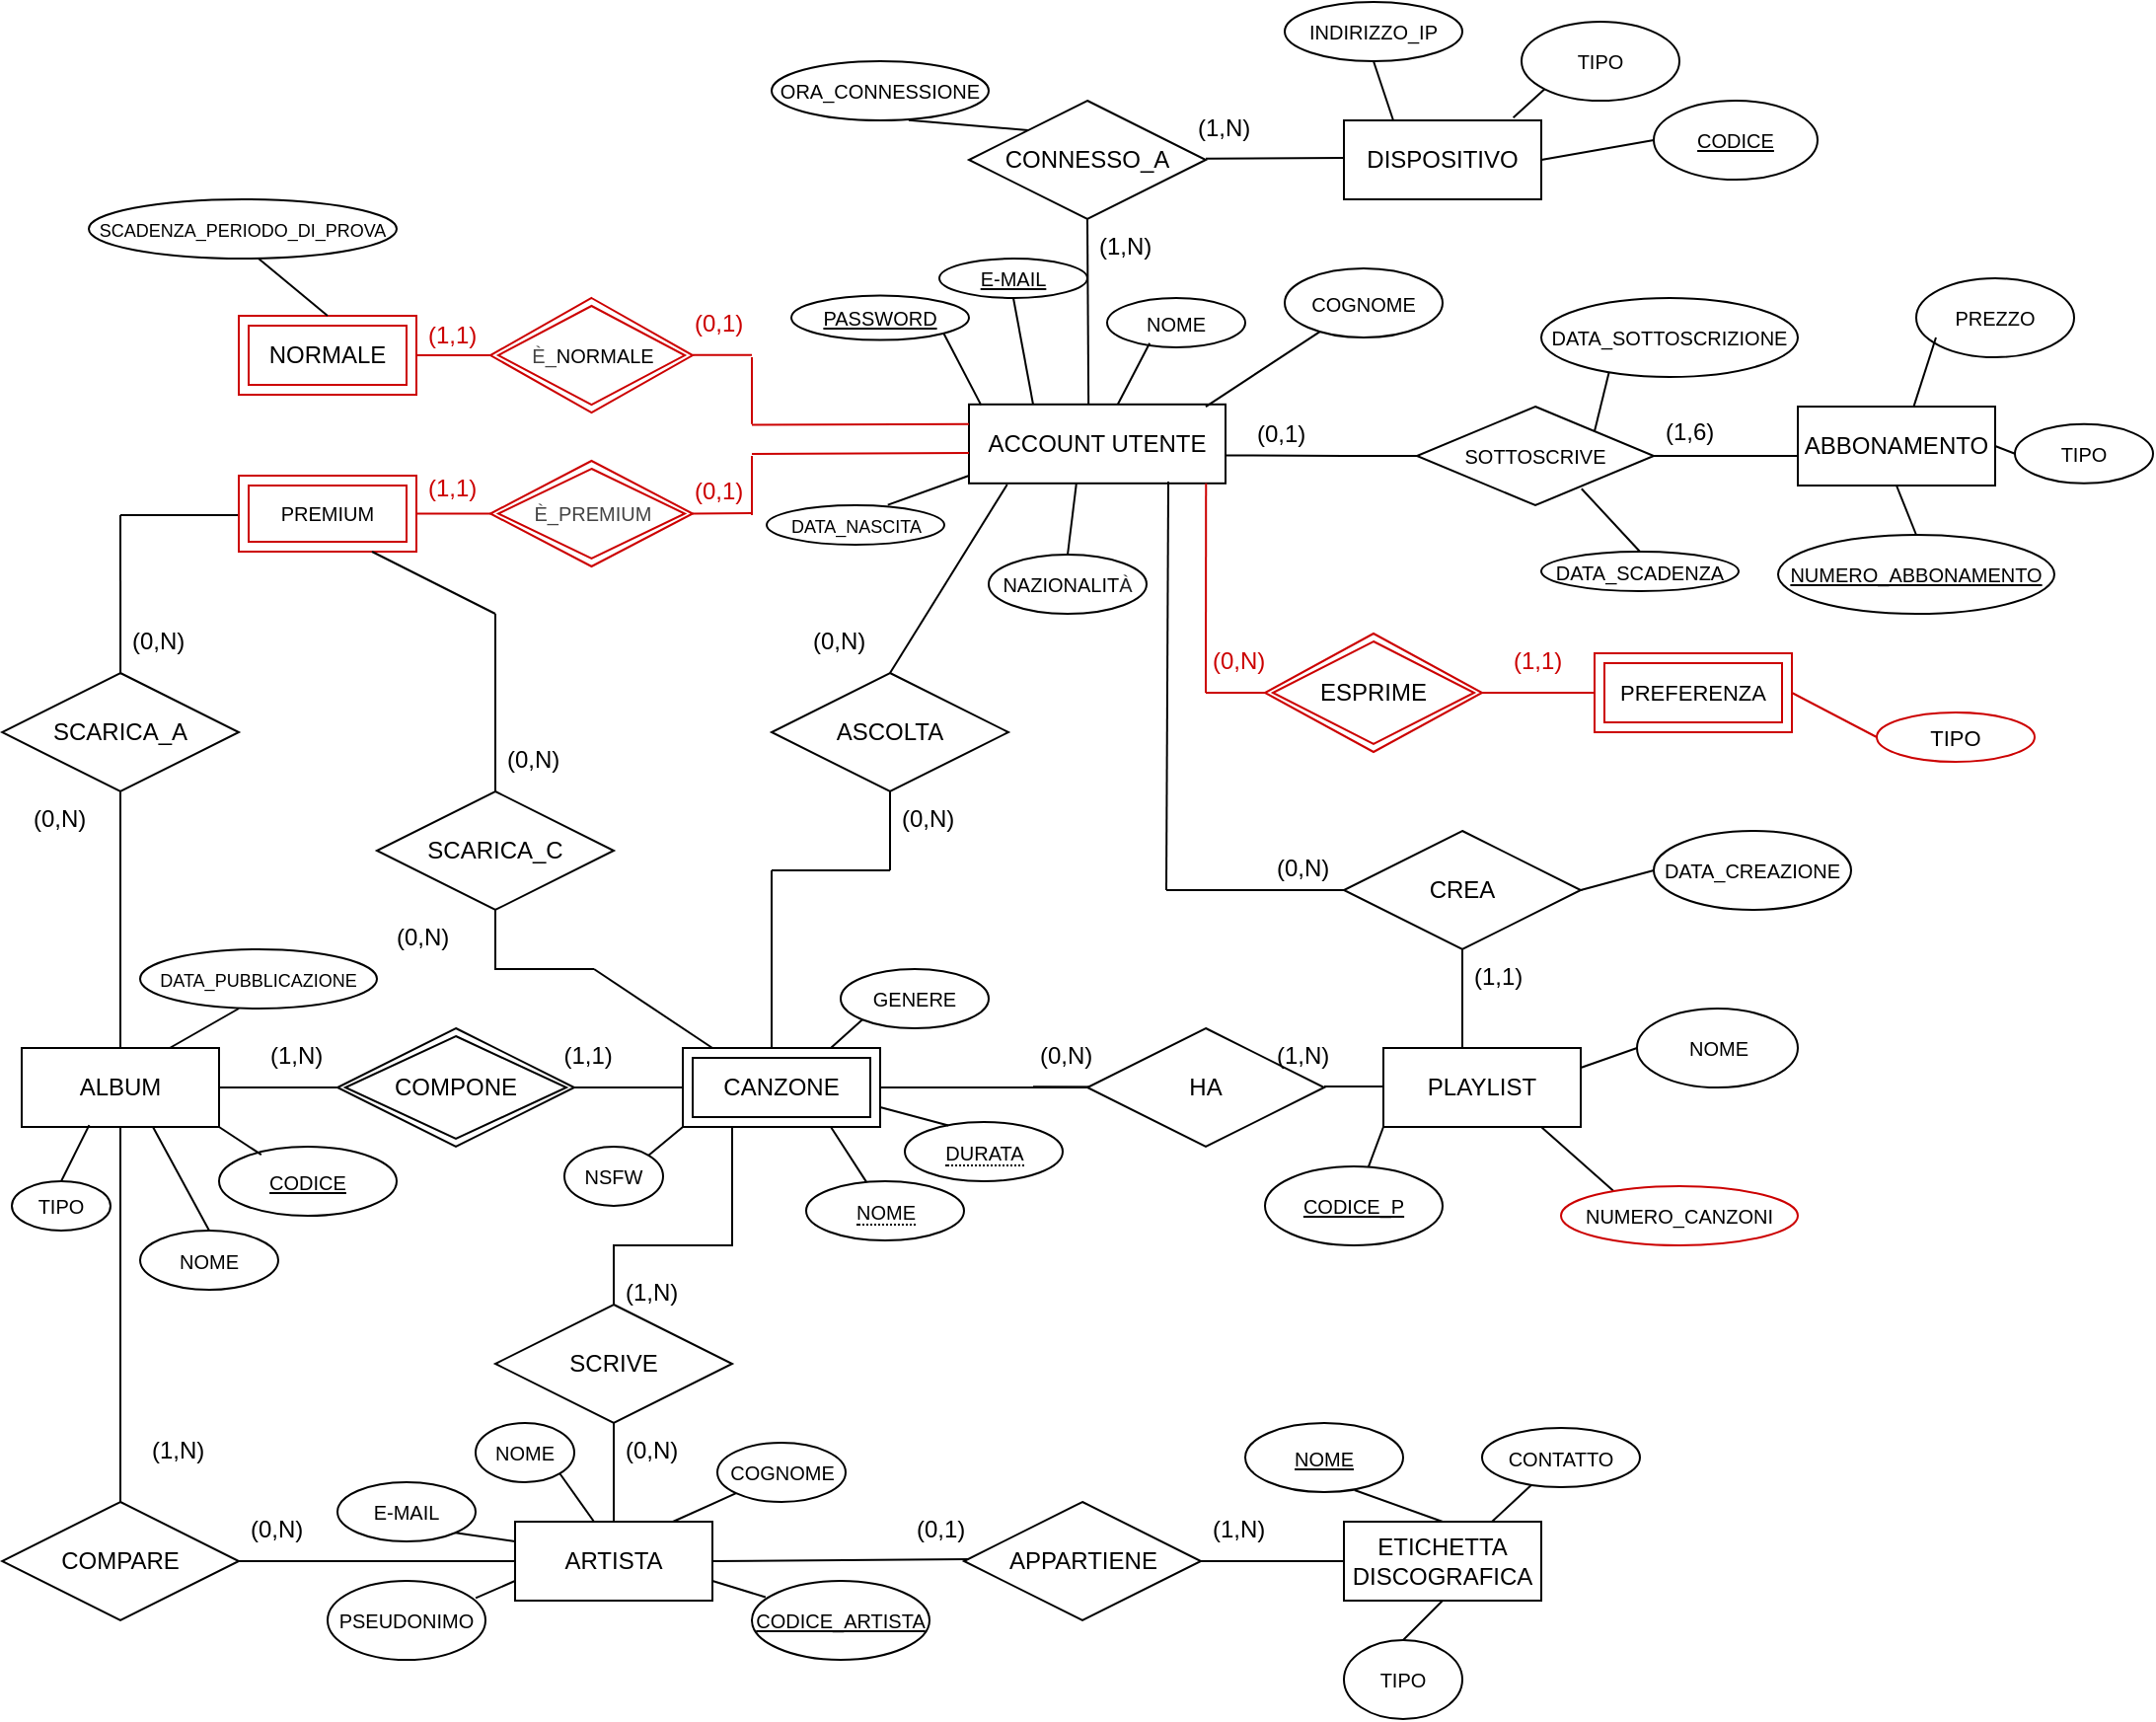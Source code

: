 <mxfile version="16.4.7" type="google" pages="2"><diagram id="N7hbJ3kX4n3-bJGnf08w" name="Page-1"><mxGraphModel dx="1022" dy="468" grid="1" gridSize="10" guides="1" tooltips="1" connect="1" arrows="1" fold="1" page="1" pageScale="1" pageWidth="1654" pageHeight="2336" math="0" shadow="0"><root><mxCell id="0"/><mxCell id="1" parent="0"/><mxCell id="eVI8GK5nD2se4w3ZhvVI-1" value="ABBONAMENTO" style="whiteSpace=wrap;html=1;align=center;" parent="1" vertex="1"><mxGeometry x="910" y="215" width="100" height="40" as="geometry"/></mxCell><mxCell id="eVI8GK5nD2se4w3ZhvVI-2" value="PLAYLIST" style="whiteSpace=wrap;html=1;align=center;" parent="1" vertex="1"><mxGeometry x="700" y="540" width="100" height="40" as="geometry"/></mxCell><mxCell id="eVI8GK5nD2se4w3ZhvVI-3" value="DISPOSITIVO" style="whiteSpace=wrap;html=1;align=center;" parent="1" vertex="1"><mxGeometry x="680" y="70" width="100" height="40" as="geometry"/></mxCell><mxCell id="eVI8GK5nD2se4w3ZhvVI-4" value="ACCOUNT UTENTE" style="whiteSpace=wrap;html=1;align=center;fillColor=#FFFFFF;" parent="1" vertex="1"><mxGeometry x="490" y="213.9" width="130" height="40" as="geometry"/></mxCell><mxCell id="eVI8GK5nD2se4w3ZhvVI-6" value="ARTISTA" style="whiteSpace=wrap;html=1;align=center;" parent="1" vertex="1"><mxGeometry x="260" y="780" width="100" height="40" as="geometry"/></mxCell><mxCell id="eVI8GK5nD2se4w3ZhvVI-7" value="ETICHETTA DISCOGRAFICA" style="whiteSpace=wrap;html=1;align=center;" parent="1" vertex="1"><mxGeometry x="680" y="780" width="100" height="40" as="geometry"/></mxCell><mxCell id="eVI8GK5nD2se4w3ZhvVI-8" value="ALBUM" style="whiteSpace=wrap;html=1;align=center;" parent="1" vertex="1"><mxGeometry x="10" y="540" width="100" height="40" as="geometry"/></mxCell><mxCell id="eVI8GK5nD2se4w3ZhvVI-11" value="CANZONE" style="shape=ext;margin=3;double=1;whiteSpace=wrap;html=1;align=center;" parent="1" vertex="1"><mxGeometry x="345" y="540" width="100" height="40" as="geometry"/></mxCell><mxCell id="eVI8GK5nD2se4w3ZhvVI-12" value="CONNESSO_A" style="shape=rhombus;perimeter=rhombusPerimeter;whiteSpace=wrap;html=1;align=center;" parent="1" vertex="1"><mxGeometry x="490" y="60" width="120" height="60" as="geometry"/></mxCell><mxCell id="eVI8GK5nD2se4w3ZhvVI-14" value="SCARICA_C" style="shape=rhombus;perimeter=rhombusPerimeter;whiteSpace=wrap;html=1;align=center;" parent="1" vertex="1"><mxGeometry x="190" y="410" width="120" height="60" as="geometry"/></mxCell><mxCell id="eVI8GK5nD2se4w3ZhvVI-15" value="APPARTIENE" style="shape=rhombus;perimeter=rhombusPerimeter;whiteSpace=wrap;html=1;align=center;" parent="1" vertex="1"><mxGeometry x="487.5" y="770" width="120" height="60" as="geometry"/></mxCell><mxCell id="eVI8GK5nD2se4w3ZhvVI-16" value="&lt;span style=&quot;font-size: 10px&quot;&gt;SOTTOSCRIVE&lt;/span&gt;" style="shape=rhombus;perimeter=rhombusPerimeter;whiteSpace=wrap;html=1;align=center;" parent="1" vertex="1"><mxGeometry x="717" y="215.0" width="120" height="50" as="geometry"/></mxCell><mxCell id="eVI8GK5nD2se4w3ZhvVI-17" value="CREA" style="shape=rhombus;perimeter=rhombusPerimeter;whiteSpace=wrap;html=1;align=center;" parent="1" vertex="1"><mxGeometry x="680" y="430" width="120" height="60" as="geometry"/></mxCell><mxCell id="eVI8GK5nD2se4w3ZhvVI-18" value="ASCOLTA" style="shape=rhombus;perimeter=rhombusPerimeter;whiteSpace=wrap;html=1;align=center;" parent="1" vertex="1"><mxGeometry x="390" y="350" width="120" height="60" as="geometry"/></mxCell><mxCell id="eVI8GK5nD2se4w3ZhvVI-20" value="SCRIVE" style="shape=rhombus;perimeter=rhombusPerimeter;whiteSpace=wrap;html=1;align=center;" parent="1" vertex="1"><mxGeometry x="250" y="670" width="120" height="60" as="geometry"/></mxCell><mxCell id="eVI8GK5nD2se4w3ZhvVI-21" value="COMPARE" style="shape=rhombus;perimeter=rhombusPerimeter;whiteSpace=wrap;html=1;align=center;" parent="1" vertex="1"><mxGeometry y="770" width="120" height="60" as="geometry"/></mxCell><mxCell id="eVI8GK5nD2se4w3ZhvVI-22" value="COMPONE" style="shape=rhombus;double=1;perimeter=rhombusPerimeter;whiteSpace=wrap;html=1;align=center;" parent="1" vertex="1"><mxGeometry x="170" y="530" width="120" height="60" as="geometry"/></mxCell><mxCell id="eVI8GK5nD2se4w3ZhvVI-55" value="" style="endArrow=none;html=1;rounded=0;entryX=0;entryY=0.625;entryDx=0;entryDy=0;exitX=1;exitY=0.5;exitDx=0;exitDy=0;entryPerimeter=0;" parent="1" source="eVI8GK5nD2se4w3ZhvVI-16" target="eVI8GK5nD2se4w3ZhvVI-1" edge="1"><mxGeometry relative="1" as="geometry"><mxPoint x="810" y="239.72" as="sourcePoint"/><mxPoint x="870" y="240" as="targetPoint"/></mxGeometry></mxCell><mxCell id="eVI8GK5nD2se4w3ZhvVI-62" value="" style="endArrow=none;html=1;rounded=0;" parent="1" edge="1"><mxGeometry relative="1" as="geometry"><mxPoint x="620" y="239.72" as="sourcePoint"/><mxPoint x="680" y="240" as="targetPoint"/></mxGeometry></mxCell><mxCell id="eVI8GK5nD2se4w3ZhvVI-68" value="" style="endArrow=none;html=1;rounded=0;" parent="1" edge="1"><mxGeometry relative="1" as="geometry"><mxPoint x="60" y="270" as="sourcePoint"/><mxPoint x="162.5" y="270" as="targetPoint"/></mxGeometry></mxCell><mxCell id="eVI8GK5nD2se4w3ZhvVI-19" value="SCARICA_A" style="shape=rhombus;perimeter=rhombusPerimeter;whiteSpace=wrap;html=1;align=center;" parent="1" vertex="1"><mxGeometry y="350" width="120" height="60" as="geometry"/></mxCell><mxCell id="eVI8GK5nD2se4w3ZhvVI-72" value="" style="endArrow=none;html=1;rounded=0;exitX=0.5;exitY=0;exitDx=0;exitDy=0;" parent="1" source="eVI8GK5nD2se4w3ZhvVI-14" edge="1"><mxGeometry relative="1" as="geometry"><mxPoint x="380" y="430" as="sourcePoint"/><mxPoint x="250" y="380" as="targetPoint"/></mxGeometry></mxCell><mxCell id="eVI8GK5nD2se4w3ZhvVI-73" value="" style="endArrow=none;html=1;rounded=0;entryX=0.5;entryY=0;entryDx=0;entryDy=0;exitX=0.5;exitY=1;exitDx=0;exitDy=0;" parent="1" source="eVI8GK5nD2se4w3ZhvVI-19" target="eVI8GK5nD2se4w3ZhvVI-8" edge="1"><mxGeometry relative="1" as="geometry"><mxPoint x="60" y="460" as="sourcePoint"/><mxPoint x="220" y="460" as="targetPoint"/></mxGeometry></mxCell><mxCell id="eVI8GK5nD2se4w3ZhvVI-76" value="" style="endArrow=none;html=1;rounded=0;exitX=1;exitY=0.5;exitDx=0;exitDy=0;entryX=0;entryY=0.5;entryDx=0;entryDy=0;" parent="1" source="eVI8GK5nD2se4w3ZhvVI-22" target="eVI8GK5nD2se4w3ZhvVI-11" edge="1"><mxGeometry relative="1" as="geometry"><mxPoint x="380" y="570" as="sourcePoint"/><mxPoint x="420" y="570" as="targetPoint"/></mxGeometry></mxCell><mxCell id="eVI8GK5nD2se4w3ZhvVI-77" value="" style="endArrow=none;html=1;rounded=0;exitX=1;exitY=0.5;exitDx=0;exitDy=0;entryX=0;entryY=0.5;entryDx=0;entryDy=0;" parent="1" source="eVI8GK5nD2se4w3ZhvVI-8" target="eVI8GK5nD2se4w3ZhvVI-22" edge="1"><mxGeometry relative="1" as="geometry"><mxPoint x="90" y="559.66" as="sourcePoint"/><mxPoint x="180" y="559.66" as="targetPoint"/></mxGeometry></mxCell><mxCell id="eVI8GK5nD2se4w3ZhvVI-78" value="" style="endArrow=none;html=1;rounded=0;exitX=1;exitY=0.5;exitDx=0;exitDy=0;startArrow=none;" parent="1" source="eVI8GK5nD2se4w3ZhvVI-13" edge="1"><mxGeometry relative="1" as="geometry"><mxPoint x="442.5" y="559.66" as="sourcePoint"/><mxPoint x="522.5" y="559.66" as="targetPoint"/></mxGeometry></mxCell><mxCell id="eVI8GK5nD2se4w3ZhvVI-79" value="" style="endArrow=none;html=1;rounded=0;exitX=0.5;exitY=1;exitDx=0;exitDy=0;" parent="1" source="eVI8GK5nD2se4w3ZhvVI-14" edge="1"><mxGeometry relative="1" as="geometry"><mxPoint x="270" y="490" as="sourcePoint"/><mxPoint x="300" y="500" as="targetPoint"/><Array as="points"><mxPoint x="250" y="500"/></Array></mxGeometry></mxCell><mxCell id="eVI8GK5nD2se4w3ZhvVI-80" value="" style="endArrow=none;html=1;rounded=0;" parent="1" edge="1"><mxGeometry relative="1" as="geometry"><mxPoint x="300" y="500" as="sourcePoint"/><mxPoint x="360" y="540" as="targetPoint"/></mxGeometry></mxCell><mxCell id="eVI8GK5nD2se4w3ZhvVI-13" value="HA" style="shape=rhombus;perimeter=rhombusPerimeter;whiteSpace=wrap;html=1;align=center;" parent="1" vertex="1"><mxGeometry x="550" y="530" width="120" height="60" as="geometry"/></mxCell><mxCell id="eVI8GK5nD2se4w3ZhvVI-81" value="" style="endArrow=none;html=1;rounded=0;exitX=1;exitY=0.5;exitDx=0;exitDy=0;" parent="1" source="eVI8GK5nD2se4w3ZhvVI-11" target="eVI8GK5nD2se4w3ZhvVI-13" edge="1"><mxGeometry relative="1" as="geometry"><mxPoint x="410" y="560" as="sourcePoint"/><mxPoint x="522.5" y="559.66" as="targetPoint"/></mxGeometry></mxCell><mxCell id="eVI8GK5nD2se4w3ZhvVI-83" value="" style="endArrow=none;html=1;rounded=0;entryX=0.5;entryY=1;entryDx=0;entryDy=0;" parent="1" target="eVI8GK5nD2se4w3ZhvVI-18" edge="1"><mxGeometry relative="1" as="geometry"><mxPoint x="450" y="450" as="sourcePoint"/><mxPoint x="610" y="430" as="targetPoint"/></mxGeometry></mxCell><mxCell id="eVI8GK5nD2se4w3ZhvVI-85" value="" style="endArrow=none;html=1;rounded=0;" parent="1" edge="1"><mxGeometry relative="1" as="geometry"><mxPoint x="390" y="540" as="sourcePoint"/><mxPoint x="390" y="450" as="targetPoint"/><Array as="points"/></mxGeometry></mxCell><mxCell id="eVI8GK5nD2se4w3ZhvVI-86" value="" style="endArrow=none;html=1;rounded=0;" parent="1" edge="1"><mxGeometry relative="1" as="geometry"><mxPoint x="390" y="450" as="sourcePoint"/><mxPoint x="450" y="450" as="targetPoint"/></mxGeometry></mxCell><mxCell id="eVI8GK5nD2se4w3ZhvVI-87" value="" style="endArrow=none;html=1;rounded=0;exitX=0.149;exitY=1.014;exitDx=0;exitDy=0;exitPerimeter=0;entryX=0.5;entryY=0;entryDx=0;entryDy=0;" parent="1" source="eVI8GK5nD2se4w3ZhvVI-4" target="eVI8GK5nD2se4w3ZhvVI-18" edge="1"><mxGeometry relative="1" as="geometry"><mxPoint x="510" y="260" as="sourcePoint"/><mxPoint x="570" y="290" as="targetPoint"/></mxGeometry></mxCell><mxCell id="eVI8GK5nD2se4w3ZhvVI-88" value="" style="endArrow=none;html=1;rounded=0;exitX=0.75;exitY=0.983;exitDx=0;exitDy=0;exitPerimeter=0;" parent="1" source="eVI8GK5nD2se4w3ZhvVI-171" edge="1"><mxGeometry relative="1" as="geometry"><mxPoint x="590" y="560" as="sourcePoint"/><mxPoint x="700" y="559.5" as="targetPoint"/></mxGeometry></mxCell><mxCell id="eVI8GK5nD2se4w3ZhvVI-92" value="" style="endArrow=none;html=1;rounded=0;entryX=0.5;entryY=1;entryDx=0;entryDy=0;exitX=0.4;exitY=0;exitDx=0;exitDy=0;exitPerimeter=0;" parent="1" source="eVI8GK5nD2se4w3ZhvVI-2" target="eVI8GK5nD2se4w3ZhvVI-17" edge="1"><mxGeometry relative="1" as="geometry"><mxPoint x="540" y="460" as="sourcePoint"/><mxPoint x="700" y="460" as="targetPoint"/></mxGeometry></mxCell><mxCell id="eVI8GK5nD2se4w3ZhvVI-94" value="" style="endArrow=none;html=1;rounded=0;" parent="1" edge="1"><mxGeometry relative="1" as="geometry"><mxPoint x="250" y="320" as="sourcePoint"/><mxPoint x="250" y="380" as="targetPoint"/></mxGeometry></mxCell><mxCell id="eVI8GK5nD2se4w3ZhvVI-96" value="" style="endArrow=none;html=1;rounded=0;exitX=0.25;exitY=1;exitDx=0;exitDy=0;entryX=0.5;entryY=0;entryDx=0;entryDy=0;" parent="1" source="eVI8GK5nD2se4w3ZhvVI-11" target="eVI8GK5nD2se4w3ZhvVI-20" edge="1"><mxGeometry relative="1" as="geometry"><mxPoint x="480" y="730" as="sourcePoint"/><mxPoint x="310" y="660" as="targetPoint"/><Array as="points"><mxPoint x="370" y="640"/><mxPoint x="310" y="640"/></Array></mxGeometry></mxCell><mxCell id="eVI8GK5nD2se4w3ZhvVI-97" value="" style="endArrow=none;html=1;rounded=0;exitX=0.5;exitY=1;exitDx=0;exitDy=0;entryX=0.5;entryY=0;entryDx=0;entryDy=0;" parent="1" source="eVI8GK5nD2se4w3ZhvVI-20" target="eVI8GK5nD2se4w3ZhvVI-6" edge="1"><mxGeometry relative="1" as="geometry"><mxPoint x="480" y="730" as="sourcePoint"/><mxPoint x="640" y="730" as="targetPoint"/></mxGeometry></mxCell><mxCell id="eVI8GK5nD2se4w3ZhvVI-98" value="" style="endArrow=none;html=1;rounded=0;exitX=1;exitY=0.5;exitDx=0;exitDy=0;entryX=0;entryY=0.5;entryDx=0;entryDy=0;" parent="1" source="eVI8GK5nD2se4w3ZhvVI-21" target="eVI8GK5nD2se4w3ZhvVI-6" edge="1"><mxGeometry relative="1" as="geometry"><mxPoint x="150" y="780" as="sourcePoint"/><mxPoint x="310" y="780" as="targetPoint"/></mxGeometry></mxCell><mxCell id="eVI8GK5nD2se4w3ZhvVI-99" value="" style="endArrow=none;html=1;rounded=0;entryX=0.5;entryY=1;entryDx=0;entryDy=0;exitX=0.5;exitY=0;exitDx=0;exitDy=0;" parent="1" source="eVI8GK5nD2se4w3ZhvVI-21" target="eVI8GK5nD2se4w3ZhvVI-8" edge="1"><mxGeometry relative="1" as="geometry"><mxPoint x="360" y="640" as="sourcePoint"/><mxPoint x="520" y="640" as="targetPoint"/></mxGeometry></mxCell><mxCell id="eVI8GK5nD2se4w3ZhvVI-102" value="" style="endArrow=none;html=1;rounded=0;exitX=1;exitY=0.5;exitDx=0;exitDy=0;" parent="1" source="eVI8GK5nD2se4w3ZhvVI-6" edge="1"><mxGeometry relative="1" as="geometry"><mxPoint x="400" y="798.57" as="sourcePoint"/><mxPoint x="490" y="799" as="targetPoint"/></mxGeometry></mxCell><mxCell id="eVI8GK5nD2se4w3ZhvVI-105" value="" style="endArrow=none;html=1;rounded=0;" parent="1" edge="1"><mxGeometry relative="1" as="geometry"><mxPoint x="610" y="89.41" as="sourcePoint"/><mxPoint x="680" y="89" as="targetPoint"/></mxGeometry></mxCell><mxCell id="eVI8GK5nD2se4w3ZhvVI-109" value="" style="endArrow=none;html=1;rounded=0;exitX=0.5;exitY=1;exitDx=0;exitDy=0;entryX=0.466;entryY=0;entryDx=0;entryDy=0;entryPerimeter=0;" parent="1" source="eVI8GK5nD2se4w3ZhvVI-12" target="eVI8GK5nD2se4w3ZhvVI-4" edge="1"><mxGeometry relative="1" as="geometry"><mxPoint x="360" y="200" as="sourcePoint"/><mxPoint x="550" y="210" as="targetPoint"/></mxGeometry></mxCell><mxCell id="eVI8GK5nD2se4w3ZhvVI-114" value="(0,1)" style="text;strokeColor=none;fillColor=none;spacingLeft=4;spacingRight=4;overflow=hidden;rotatable=0;points=[[0,0.5],[1,0.5]];portConstraint=eastwest;fontSize=12;" parent="1" vertex="1"><mxGeometry x="630" y="215" width="40" height="30" as="geometry"/></mxCell><mxCell id="eVI8GK5nD2se4w3ZhvVI-115" value="(1,6)" style="text;strokeColor=none;fillColor=none;spacingLeft=4;spacingRight=4;overflow=hidden;rotatable=0;points=[[0,0.5],[1,0.5]];portConstraint=eastwest;fontSize=12;" parent="1" vertex="1"><mxGeometry x="837" y="213.9" width="40" height="30" as="geometry"/></mxCell><mxCell id="eVI8GK5nD2se4w3ZhvVI-116" value="&lt;font style=&quot;font-size: 10px&quot;&gt;INDIRIZZO_IP&lt;/font&gt;" style="ellipse;whiteSpace=wrap;html=1;align=center;" parent="1" vertex="1"><mxGeometry x="650" y="10" width="90" height="30" as="geometry"/></mxCell><mxCell id="eVI8GK5nD2se4w3ZhvVI-117" value="&lt;font style=&quot;font-size: 10px&quot;&gt;TIPO&lt;/font&gt;" style="ellipse;whiteSpace=wrap;html=1;align=center;" parent="1" vertex="1"><mxGeometry x="770" y="20" width="80" height="40" as="geometry"/></mxCell><mxCell id="eVI8GK5nD2se4w3ZhvVI-118" value="&lt;font style=&quot;font-size: 10px&quot;&gt;CODICE&lt;/font&gt;" style="ellipse;whiteSpace=wrap;html=1;align=center;fontStyle=4;" parent="1" vertex="1"><mxGeometry x="837" y="60" width="83" height="40" as="geometry"/></mxCell><mxCell id="eVI8GK5nD2se4w3ZhvVI-119" value="" style="endArrow=none;html=1;rounded=0;entryX=0;entryY=0.5;entryDx=0;entryDy=0;exitX=1;exitY=0.5;exitDx=0;exitDy=0;" parent="1" source="eVI8GK5nD2se4w3ZhvVI-3" target="eVI8GK5nD2se4w3ZhvVI-118" edge="1"><mxGeometry relative="1" as="geometry"><mxPoint x="800" y="130" as="sourcePoint"/><mxPoint x="930" y="120" as="targetPoint"/></mxGeometry></mxCell><mxCell id="eVI8GK5nD2se4w3ZhvVI-121" value="" style="endArrow=none;html=1;rounded=0;entryX=0;entryY=1;entryDx=0;entryDy=0;exitX=0.858;exitY=-0.035;exitDx=0;exitDy=0;exitPerimeter=0;" parent="1" source="eVI8GK5nD2se4w3ZhvVI-3" target="eVI8GK5nD2se4w3ZhvVI-117" edge="1"><mxGeometry relative="1" as="geometry"><mxPoint x="780" y="110" as="sourcePoint"/><mxPoint x="930" y="120" as="targetPoint"/></mxGeometry></mxCell><mxCell id="eVI8GK5nD2se4w3ZhvVI-122" value="" style="endArrow=none;html=1;rounded=0;exitX=0.5;exitY=1;exitDx=0;exitDy=0;entryX=0.25;entryY=0;entryDx=0;entryDy=0;" parent="1" source="eVI8GK5nD2se4w3ZhvVI-116" target="eVI8GK5nD2se4w3ZhvVI-3" edge="1"><mxGeometry relative="1" as="geometry"><mxPoint x="770" y="120" as="sourcePoint"/><mxPoint x="930" y="120" as="targetPoint"/></mxGeometry></mxCell><mxCell id="eVI8GK5nD2se4w3ZhvVI-123" value="&lt;font style=&quot;font-size: 10px&quot;&gt;ORA_CONNESSIONE&lt;/font&gt;" style="ellipse;whiteSpace=wrap;html=1;align=center;" parent="1" vertex="1"><mxGeometry x="390" y="40" width="110" height="30" as="geometry"/></mxCell><mxCell id="eVI8GK5nD2se4w3ZhvVI-127" value="" style="endArrow=none;html=1;rounded=0;fontSize=10;exitX=0.631;exitY=0.994;exitDx=0;exitDy=0;exitPerimeter=0;entryX=0;entryY=0;entryDx=0;entryDy=0;" parent="1" source="eVI8GK5nD2se4w3ZhvVI-123" target="eVI8GK5nD2se4w3ZhvVI-12" edge="1"><mxGeometry relative="1" as="geometry"><mxPoint x="650" y="250" as="sourcePoint"/><mxPoint x="810" y="250" as="targetPoint"/></mxGeometry></mxCell><mxCell id="eVI8GK5nD2se4w3ZhvVI-128" value="TIPO" style="ellipse;whiteSpace=wrap;html=1;align=center;fontSize=10;" parent="1" vertex="1"><mxGeometry x="1020" y="223.9" width="70" height="30" as="geometry"/></mxCell><mxCell id="eVI8GK5nD2se4w3ZhvVI-129" value="DATA_SOTTOSCRIZIONE" style="ellipse;whiteSpace=wrap;html=1;align=center;fontSize=10;" parent="1" vertex="1"><mxGeometry x="780" y="160" width="130" height="40" as="geometry"/></mxCell><mxCell id="eVI8GK5nD2se4w3ZhvVI-130" value="" style="endArrow=none;html=1;rounded=0;fontSize=10;exitX=0;exitY=0.5;exitDx=0;exitDy=0;" parent="1" source="eVI8GK5nD2se4w3ZhvVI-16" edge="1"><mxGeometry relative="1" as="geometry"><mxPoint x="540" y="280" as="sourcePoint"/><mxPoint x="680" y="240" as="targetPoint"/></mxGeometry></mxCell><mxCell id="eVI8GK5nD2se4w3ZhvVI-132" value="NOME" style="ellipse;whiteSpace=wrap;html=1;align=center;fontSize=10;" parent="1" vertex="1"><mxGeometry x="560" y="160" width="70" height="25" as="geometry"/></mxCell><mxCell id="eVI8GK5nD2se4w3ZhvVI-133" value="COGNOME" style="ellipse;whiteSpace=wrap;html=1;align=center;fontSize=10;" parent="1" vertex="1"><mxGeometry x="650" y="145" width="80" height="35" as="geometry"/></mxCell><mxCell id="eVI8GK5nD2se4w3ZhvVI-134" value="&lt;font style=&quot;font-size: 9px&quot;&gt;DATA_NASCITA&lt;/font&gt;" style="ellipse;whiteSpace=wrap;html=1;align=center;fontSize=10;" parent="1" vertex="1"><mxGeometry x="387.5" y="265" width="90" height="20" as="geometry"/></mxCell><mxCell id="eVI8GK5nD2se4w3ZhvVI-135" value="NAZIONALIT&lt;span style=&quot;color: rgb(32 , 33 , 36) ; text-align: left ; background-color: rgb(255 , 255 , 255)&quot;&gt;À&lt;/span&gt;" style="ellipse;whiteSpace=wrap;html=1;align=center;fontSize=10;" parent="1" vertex="1"><mxGeometry x="500" y="290" width="80" height="30" as="geometry"/></mxCell><mxCell id="eVI8GK5nD2se4w3ZhvVI-136" value="" style="endArrow=none;html=1;rounded=0;fontSize=10;exitX=0.682;exitY=-0.008;exitDx=0;exitDy=0;exitPerimeter=0;" parent="1" source="eVI8GK5nD2se4w3ZhvVI-134" edge="1"><mxGeometry relative="1" as="geometry"><mxPoint x="460" y="190" as="sourcePoint"/><mxPoint x="490" y="250" as="targetPoint"/></mxGeometry></mxCell><mxCell id="eVI8GK5nD2se4w3ZhvVI-137" value="" style="endArrow=none;html=1;rounded=0;fontSize=10;exitX=0.5;exitY=0;exitDx=0;exitDy=0;entryX=0.419;entryY=0.993;entryDx=0;entryDy=0;entryPerimeter=0;" parent="1" source="eVI8GK5nD2se4w3ZhvVI-135" target="eVI8GK5nD2se4w3ZhvVI-4" edge="1"><mxGeometry relative="1" as="geometry"><mxPoint x="460" y="190" as="sourcePoint"/><mxPoint x="550" y="260" as="targetPoint"/></mxGeometry></mxCell><mxCell id="eVI8GK5nD2se4w3ZhvVI-139" value="PASSWORD" style="ellipse;whiteSpace=wrap;html=1;align=center;fontStyle=4;fontSize=10;" parent="1" vertex="1"><mxGeometry x="400" y="158.75" width="90" height="22.5" as="geometry"/></mxCell><mxCell id="eVI8GK5nD2se4w3ZhvVI-143" value="E-MAIL" style="ellipse;whiteSpace=wrap;html=1;align=center;fontStyle=4;fontSize=10;" parent="1" vertex="1"><mxGeometry x="475" y="140" width="75" height="20" as="geometry"/></mxCell><mxCell id="eVI8GK5nD2se4w3ZhvVI-146" value="" style="endArrow=none;html=1;rounded=0;fontSize=10;exitX=0.5;exitY=1;exitDx=0;exitDy=0;entryX=0.25;entryY=0;entryDx=0;entryDy=0;" parent="1" source="eVI8GK5nD2se4w3ZhvVI-143" target="eVI8GK5nD2se4w3ZhvVI-4" edge="1"><mxGeometry relative="1" as="geometry"><mxPoint x="460" y="190" as="sourcePoint"/><mxPoint x="540" y="210" as="targetPoint"/></mxGeometry></mxCell><mxCell id="eVI8GK5nD2se4w3ZhvVI-147" value="" style="endArrow=none;html=1;rounded=0;fontSize=10;exitX=1;exitY=1;exitDx=0;exitDy=0;entryX=0.047;entryY=0.007;entryDx=0;entryDy=0;entryPerimeter=0;" parent="1" source="eVI8GK5nD2se4w3ZhvVI-139" target="eVI8GK5nD2se4w3ZhvVI-4" edge="1"><mxGeometry relative="1" as="geometry"><mxPoint x="460" y="190" as="sourcePoint"/><mxPoint x="620" y="190" as="targetPoint"/></mxGeometry></mxCell><mxCell id="eVI8GK5nD2se4w3ZhvVI-149" value="" style="endArrow=none;html=1;rounded=0;fontSize=10;entryX=0.308;entryY=0.914;entryDx=0;entryDy=0;entryPerimeter=0;" parent="1" source="eVI8GK5nD2se4w3ZhvVI-4" target="eVI8GK5nD2se4w3ZhvVI-132" edge="1"><mxGeometry relative="1" as="geometry"><mxPoint x="460" y="190" as="sourcePoint"/><mxPoint x="590" y="190" as="targetPoint"/></mxGeometry></mxCell><mxCell id="eVI8GK5nD2se4w3ZhvVI-150" value="" style="endArrow=none;html=1;rounded=0;fontSize=10;exitX=0.923;exitY=0.028;exitDx=0;exitDy=0;exitPerimeter=0;" parent="1" source="eVI8GK5nD2se4w3ZhvVI-4" target="eVI8GK5nD2se4w3ZhvVI-133" edge="1"><mxGeometry relative="1" as="geometry"><mxPoint x="460" y="190" as="sourcePoint"/><mxPoint x="620" y="190" as="targetPoint"/></mxGeometry></mxCell><mxCell id="eVI8GK5nD2se4w3ZhvVI-154" value="(1,N)" style="text;strokeColor=none;fillColor=none;spacingLeft=4;spacingRight=4;overflow=hidden;rotatable=0;points=[[0,0.5],[1,0.5]];portConstraint=eastwest;fontSize=12;" parent="1" vertex="1"><mxGeometry x="600" y="60" width="40" height="30" as="geometry"/></mxCell><mxCell id="eVI8GK5nD2se4w3ZhvVI-156" value="(1,N)" style="text;strokeColor=none;fillColor=none;spacingLeft=4;spacingRight=4;overflow=hidden;rotatable=0;points=[[0,0.5],[1,0.5]];portConstraint=eastwest;fontSize=12;" parent="1" vertex="1"><mxGeometry x="550" y="120" width="40" height="30" as="geometry"/></mxCell><mxCell id="eVI8GK5nD2se4w3ZhvVI-157" value="" style="endArrow=none;html=1;rounded=0;fontSize=10;exitX=0.264;exitY=0.942;exitDx=0;exitDy=0;exitPerimeter=0;entryX=1;entryY=0;entryDx=0;entryDy=0;" parent="1" source="eVI8GK5nD2se4w3ZhvVI-129" target="eVI8GK5nD2se4w3ZhvVI-16" edge="1"><mxGeometry relative="1" as="geometry"><mxPoint x="690" y="330" as="sourcePoint"/><mxPoint x="850" y="330" as="targetPoint"/></mxGeometry></mxCell><mxCell id="eVI8GK5nD2se4w3ZhvVI-158" value="DATA_SCADENZA" style="ellipse;whiteSpace=wrap;html=1;align=center;fontSize=10;" parent="1" vertex="1"><mxGeometry x="780" y="288.5" width="100" height="20" as="geometry"/></mxCell><mxCell id="eVI8GK5nD2se4w3ZhvVI-159" value="" style="endArrow=none;html=1;rounded=0;fontSize=10;exitX=0.695;exitY=0.832;exitDx=0;exitDy=0;exitPerimeter=0;entryX=0.5;entryY=0;entryDx=0;entryDy=0;" parent="1" source="eVI8GK5nD2se4w3ZhvVI-16" target="eVI8GK5nD2se4w3ZhvVI-158" edge="1"><mxGeometry relative="1" as="geometry"><mxPoint x="690" y="330" as="sourcePoint"/><mxPoint x="800" y="290" as="targetPoint"/><Array as="points"/></mxGeometry></mxCell><mxCell id="eVI8GK5nD2se4w3ZhvVI-160" value="PREZZO" style="ellipse;whiteSpace=wrap;html=1;align=center;fontSize=10;" parent="1" vertex="1"><mxGeometry x="970" y="150" width="80" height="40" as="geometry"/></mxCell><mxCell id="eVI8GK5nD2se4w3ZhvVI-161" value="NUMERO_ABBONAMENTO" style="ellipse;whiteSpace=wrap;html=1;align=center;fontStyle=4;fontSize=10;" parent="1" vertex="1"><mxGeometry x="900" y="280" width="140" height="40" as="geometry"/></mxCell><mxCell id="eVI8GK5nD2se4w3ZhvVI-162" value="" style="endArrow=none;html=1;rounded=0;fontSize=10;entryX=0.5;entryY=1;entryDx=0;entryDy=0;exitX=0.5;exitY=0;exitDx=0;exitDy=0;" parent="1" source="eVI8GK5nD2se4w3ZhvVI-161" target="eVI8GK5nD2se4w3ZhvVI-1" edge="1"><mxGeometry relative="1" as="geometry"><mxPoint x="690" y="330" as="sourcePoint"/><mxPoint x="850" y="330" as="targetPoint"/></mxGeometry></mxCell><mxCell id="eVI8GK5nD2se4w3ZhvVI-163" value="" style="endArrow=none;html=1;rounded=0;fontSize=10;entryX=0.588;entryY=-0.005;entryDx=0;entryDy=0;entryPerimeter=0;" parent="1" target="eVI8GK5nD2se4w3ZhvVI-1" edge="1"><mxGeometry relative="1" as="geometry"><mxPoint x="980" y="180" as="sourcePoint"/><mxPoint x="950" y="230" as="targetPoint"/></mxGeometry></mxCell><mxCell id="eVI8GK5nD2se4w3ZhvVI-164" value="" style="endArrow=none;html=1;rounded=0;fontSize=10;exitX=1;exitY=0.5;exitDx=0;exitDy=0;entryX=0;entryY=0.5;entryDx=0;entryDy=0;" parent="1" source="eVI8GK5nD2se4w3ZhvVI-1" target="eVI8GK5nD2se4w3ZhvVI-128" edge="1"><mxGeometry relative="1" as="geometry"><mxPoint x="690" y="330" as="sourcePoint"/><mxPoint x="850" y="330" as="targetPoint"/></mxGeometry></mxCell><mxCell id="eVI8GK5nD2se4w3ZhvVI-165" value="(0,N)" style="text;strokeColor=none;fillColor=none;spacingLeft=4;spacingRight=4;overflow=hidden;rotatable=0;points=[[0,0.5],[1,0.5]];portConstraint=eastwest;fontSize=12;" parent="1" vertex="1"><mxGeometry x="60" y="320" width="40" height="30" as="geometry"/></mxCell><mxCell id="eVI8GK5nD2se4w3ZhvVI-166" value="(0,N)" style="text;strokeColor=none;fillColor=none;spacingLeft=4;spacingRight=4;overflow=hidden;rotatable=0;points=[[0,0.5],[1,0.5]];portConstraint=eastwest;fontSize=12;" parent="1" vertex="1"><mxGeometry x="250" y="380" width="40" height="30" as="geometry"/></mxCell><mxCell id="eVI8GK5nD2se4w3ZhvVI-167" value="(0,N)" style="text;strokeColor=none;fillColor=none;spacingLeft=4;spacingRight=4;overflow=hidden;rotatable=0;points=[[0,0.5],[1,0.5]];portConstraint=eastwest;fontSize=12;" parent="1" vertex="1"><mxGeometry x="10" y="410" width="40" height="30" as="geometry"/></mxCell><mxCell id="eVI8GK5nD2se4w3ZhvVI-168" value="(1,N)" style="text;strokeColor=none;fillColor=none;spacingLeft=4;spacingRight=4;overflow=hidden;rotatable=0;points=[[0,0.5],[1,0.5]];portConstraint=eastwest;fontSize=12;" parent="1" vertex="1"><mxGeometry x="130" y="530" width="40" height="30" as="geometry"/></mxCell><mxCell id="eVI8GK5nD2se4w3ZhvVI-169" value="(1,1)" style="text;strokeColor=none;fillColor=none;spacingLeft=4;spacingRight=4;overflow=hidden;rotatable=0;points=[[0,0.5],[1,0.5]];portConstraint=eastwest;fontSize=12;" parent="1" vertex="1"><mxGeometry x="278.75" y="530" width="40" height="30" as="geometry"/></mxCell><mxCell id="eVI8GK5nD2se4w3ZhvVI-170" value="(0,N)" style="text;strokeColor=none;fillColor=none;spacingLeft=4;spacingRight=4;overflow=hidden;rotatable=0;points=[[0,0.5],[1,0.5]];portConstraint=eastwest;fontSize=12;" parent="1" vertex="1"><mxGeometry x="520" y="530" width="40" height="30" as="geometry"/></mxCell><mxCell id="eVI8GK5nD2se4w3ZhvVI-171" value="(1,N)" style="text;strokeColor=none;fillColor=none;spacingLeft=4;spacingRight=4;overflow=hidden;rotatable=0;points=[[0,0.5],[1,0.5]];portConstraint=eastwest;fontSize=12;" parent="1" vertex="1"><mxGeometry x="640" y="530" width="40" height="30" as="geometry"/></mxCell><mxCell id="eVI8GK5nD2se4w3ZhvVI-173" value="(0,N)" style="text;strokeColor=none;fillColor=none;spacingLeft=4;spacingRight=4;overflow=hidden;rotatable=0;points=[[0,0.5],[1,0.5]];portConstraint=eastwest;fontSize=12;" parent="1" vertex="1"><mxGeometry x="640" y="435" width="40" height="30" as="geometry"/></mxCell><mxCell id="eVI8GK5nD2se4w3ZhvVI-174" value="(1,1)" style="text;strokeColor=none;fillColor=none;spacingLeft=4;spacingRight=4;overflow=hidden;rotatable=0;points=[[0,0.5],[1,0.5]];portConstraint=eastwest;fontSize=12;" parent="1" vertex="1"><mxGeometry x="740" y="490" width="40" height="30" as="geometry"/></mxCell><mxCell id="eVI8GK5nD2se4w3ZhvVI-176" value="(0,N)" style="text;strokeColor=none;fillColor=none;spacingLeft=4;spacingRight=4;overflow=hidden;rotatable=0;points=[[0,0.5],[1,0.5]];portConstraint=eastwest;fontSize=12;" parent="1" vertex="1"><mxGeometry x="405" y="320" width="40" height="30" as="geometry"/></mxCell><mxCell id="eVI8GK5nD2se4w3ZhvVI-177" value="(0,N)" style="text;strokeColor=none;fillColor=none;spacingLeft=4;spacingRight=4;overflow=hidden;rotatable=0;points=[[0,0.5],[1,0.5]];portConstraint=eastwest;fontSize=12;" parent="1" vertex="1"><mxGeometry x="450" y="410" width="40" height="30" as="geometry"/></mxCell><mxCell id="eVI8GK5nD2se4w3ZhvVI-178" value="(0,N)" style="text;strokeColor=none;fillColor=none;spacingLeft=4;spacingRight=4;overflow=hidden;rotatable=0;points=[[0,0.5],[1,0.5]];portConstraint=eastwest;fontSize=12;" parent="1" vertex="1"><mxGeometry x="194" y="470" width="40" height="30" as="geometry"/></mxCell><mxCell id="eVI8GK5nD2se4w3ZhvVI-181" value="(1,N)" style="text;strokeColor=none;fillColor=none;spacingLeft=4;spacingRight=4;overflow=hidden;rotatable=0;points=[[0,0.5],[1,0.5]];portConstraint=eastwest;fontSize=12;" parent="1" vertex="1"><mxGeometry x="310" y="650" width="40" height="30" as="geometry"/></mxCell><mxCell id="eVI8GK5nD2se4w3ZhvVI-182" value="(1,N)" style="text;strokeColor=none;fillColor=none;spacingLeft=4;spacingRight=4;overflow=hidden;rotatable=0;points=[[0,0.5],[1,0.5]];portConstraint=eastwest;fontSize=12;" parent="1" vertex="1"><mxGeometry x="70" y="730" width="40" height="30" as="geometry"/></mxCell><mxCell id="eVI8GK5nD2se4w3ZhvVI-183" value="(0,N)" style="text;strokeColor=none;fillColor=none;spacingLeft=4;spacingRight=4;overflow=hidden;rotatable=0;points=[[0,0.5],[1,0.5]];portConstraint=eastwest;fontSize=12;" parent="1" vertex="1"><mxGeometry x="120" y="770" width="40" height="30" as="geometry"/></mxCell><mxCell id="eVI8GK5nD2se4w3ZhvVI-185" value="(0,1)" style="text;strokeColor=none;fillColor=none;spacingLeft=4;spacingRight=4;overflow=hidden;rotatable=0;points=[[0,0.5],[1,0.5]];portConstraint=eastwest;fontSize=12;" parent="1" vertex="1"><mxGeometry x="457.5" y="770" width="42.5" height="30" as="geometry"/></mxCell><mxCell id="eVI8GK5nD2se4w3ZhvVI-186" value="(1,N)" style="text;strokeColor=none;fillColor=none;spacingLeft=4;spacingRight=4;overflow=hidden;rotatable=0;points=[[0,0.5],[1,0.5]];portConstraint=eastwest;fontSize=12;" parent="1" vertex="1"><mxGeometry x="607.5" y="770" width="40" height="30" as="geometry"/></mxCell><mxCell id="eVI8GK5nD2se4w3ZhvVI-188" value="DATA_CREAZIONE" style="ellipse;whiteSpace=wrap;html=1;align=center;fontSize=10;" parent="1" vertex="1"><mxGeometry x="837" y="430" width="100" height="40" as="geometry"/></mxCell><mxCell id="eVI8GK5nD2se4w3ZhvVI-189" value="" style="endArrow=none;html=1;rounded=0;fontSize=10;entryX=0;entryY=0.5;entryDx=0;entryDy=0;exitX=1;exitY=0.5;exitDx=0;exitDy=0;" parent="1" source="eVI8GK5nD2se4w3ZhvVI-17" target="eVI8GK5nD2se4w3ZhvVI-188" edge="1"><mxGeometry relative="1" as="geometry"><mxPoint x="330" y="420" as="sourcePoint"/><mxPoint x="490" y="420" as="targetPoint"/></mxGeometry></mxCell><mxCell id="eVI8GK5nD2se4w3ZhvVI-191" value="NOME" style="ellipse;whiteSpace=wrap;html=1;align=center;fontSize=10;" parent="1" vertex="1"><mxGeometry x="828.5" y="520" width="81.5" height="40" as="geometry"/></mxCell><mxCell id="eVI8GK5nD2se4w3ZhvVI-192" value="CODICE_P" style="ellipse;whiteSpace=wrap;html=1;align=center;fontStyle=4;fontSize=10;" parent="1" vertex="1"><mxGeometry x="640" y="600" width="90" height="40" as="geometry"/></mxCell><mxCell id="eVI8GK5nD2se4w3ZhvVI-195" value="" style="endArrow=none;html=1;rounded=0;fontSize=10;entryX=0;entryY=1;entryDx=0;entryDy=0;" parent="1" source="eVI8GK5nD2se4w3ZhvVI-192" target="eVI8GK5nD2se4w3ZhvVI-2" edge="1"><mxGeometry relative="1" as="geometry"><mxPoint x="330" y="610" as="sourcePoint"/><mxPoint x="490" y="610" as="targetPoint"/></mxGeometry></mxCell><mxCell id="eVI8GK5nD2se4w3ZhvVI-196" value="" style="endArrow=none;html=1;rounded=0;fontSize=10;entryX=0.227;entryY=0.102;entryDx=0;entryDy=0;entryPerimeter=0;" parent="1" target="6HQuIc9kEYoi3ComLAoV-9" edge="1"><mxGeometry relative="1" as="geometry"><mxPoint x="780" y="580" as="sourcePoint"/><mxPoint x="820" y="630" as="targetPoint"/></mxGeometry></mxCell><mxCell id="eVI8GK5nD2se4w3ZhvVI-198" value="" style="endArrow=none;html=1;rounded=0;fontSize=10;exitX=0;exitY=0.5;exitDx=0;exitDy=0;entryX=1;entryY=0.25;entryDx=0;entryDy=0;" parent="1" source="eVI8GK5nD2se4w3ZhvVI-191" target="eVI8GK5nD2se4w3ZhvVI-2" edge="1"><mxGeometry relative="1" as="geometry"><mxPoint x="330" y="610" as="sourcePoint"/><mxPoint x="490" y="610" as="targetPoint"/></mxGeometry></mxCell><mxCell id="eVI8GK5nD2se4w3ZhvVI-201" value="&lt;span style=&quot;border-bottom: 1px dotted&quot;&gt;DURATA&lt;/span&gt;" style="ellipse;whiteSpace=wrap;html=1;align=center;fontSize=10;" parent="1" vertex="1"><mxGeometry x="457.5" y="577.5" width="80" height="30" as="geometry"/></mxCell><mxCell id="eVI8GK5nD2se4w3ZhvVI-203" value="GENERE" style="ellipse;whiteSpace=wrap;html=1;align=center;fontSize=10;" parent="1" vertex="1"><mxGeometry x="425" y="500" width="75" height="30" as="geometry"/></mxCell><mxCell id="eVI8GK5nD2se4w3ZhvVI-209" value="&lt;span style=&quot;border-bottom: 1px dotted&quot;&gt;NOME&lt;/span&gt;" style="ellipse;whiteSpace=wrap;html=1;align=center;fontSize=10;" parent="1" vertex="1"><mxGeometry x="407.5" y="607.5" width="80" height="30" as="geometry"/></mxCell><mxCell id="eVI8GK5nD2se4w3ZhvVI-218" value="" style="endArrow=none;html=1;rounded=0;fontSize=10;exitX=0;exitY=1;exitDx=0;exitDy=0;entryX=0.75;entryY=0;entryDx=0;entryDy=0;" parent="1" source="eVI8GK5nD2se4w3ZhvVI-203" target="eVI8GK5nD2se4w3ZhvVI-11" edge="1"><mxGeometry relative="1" as="geometry"><mxPoint x="310" y="620" as="sourcePoint"/><mxPoint x="470" y="620" as="targetPoint"/></mxGeometry></mxCell><mxCell id="eVI8GK5nD2se4w3ZhvVI-220" value="&lt;font style=&quot;font-size: 9px&quot;&gt;DATA_PUBBLICAZIONE&lt;/font&gt;" style="ellipse;whiteSpace=wrap;html=1;align=center;fontSize=10;" parent="1" vertex="1"><mxGeometry x="70" y="490" width="120" height="30" as="geometry"/></mxCell><mxCell id="eVI8GK5nD2se4w3ZhvVI-221" value="TIPO" style="ellipse;whiteSpace=wrap;html=1;align=center;fontSize=10;" parent="1" vertex="1"><mxGeometry x="5" y="607.5" width="50" height="25" as="geometry"/></mxCell><mxCell id="eVI8GK5nD2se4w3ZhvVI-222" value="NOME" style="ellipse;whiteSpace=wrap;html=1;align=center;fontSize=10;" parent="1" vertex="1"><mxGeometry x="70" y="632.5" width="70" height="30" as="geometry"/></mxCell><mxCell id="eVI8GK5nD2se4w3ZhvVI-223" value="CODICE" style="ellipse;whiteSpace=wrap;html=1;align=center;fontStyle=4;fontSize=10;" parent="1" vertex="1"><mxGeometry x="110" y="590" width="90" height="35" as="geometry"/></mxCell><mxCell id="eVI8GK5nD2se4w3ZhvVI-224" value="" style="endArrow=none;html=1;rounded=0;fontSize=10;exitX=0.75;exitY=0;exitDx=0;exitDy=0;" parent="1" source="eVI8GK5nD2se4w3ZhvVI-8" edge="1"><mxGeometry relative="1" as="geometry"><mxPoint x="310" y="580" as="sourcePoint"/><mxPoint x="120" y="520" as="targetPoint"/></mxGeometry></mxCell><mxCell id="eVI8GK5nD2se4w3ZhvVI-225" value="" style="endArrow=none;html=1;rounded=0;fontSize=9;exitX=1;exitY=1;exitDx=0;exitDy=0;entryX=0.238;entryY=0.117;entryDx=0;entryDy=0;entryPerimeter=0;" parent="1" source="eVI8GK5nD2se4w3ZhvVI-8" target="eVI8GK5nD2se4w3ZhvVI-223" edge="1"><mxGeometry relative="1" as="geometry"><mxPoint x="310" y="580" as="sourcePoint"/><mxPoint x="470" y="580" as="targetPoint"/></mxGeometry></mxCell><mxCell id="eVI8GK5nD2se4w3ZhvVI-226" value="" style="endArrow=none;html=1;rounded=0;fontSize=9;exitX=0.665;exitY=1;exitDx=0;exitDy=0;exitPerimeter=0;entryX=0.5;entryY=0;entryDx=0;entryDy=0;" parent="1" source="eVI8GK5nD2se4w3ZhvVI-8" target="eVI8GK5nD2se4w3ZhvVI-222" edge="1"><mxGeometry relative="1" as="geometry"><mxPoint x="310" y="580" as="sourcePoint"/><mxPoint x="470" y="580" as="targetPoint"/></mxGeometry></mxCell><mxCell id="eVI8GK5nD2se4w3ZhvVI-231" value="" style="endArrow=none;html=1;rounded=0;fontSize=9;exitX=0.342;exitY=0.976;exitDx=0;exitDy=0;exitPerimeter=0;entryX=0.5;entryY=0;entryDx=0;entryDy=0;" parent="1" source="eVI8GK5nD2se4w3ZhvVI-8" target="eVI8GK5nD2se4w3ZhvVI-221" edge="1"><mxGeometry relative="1" as="geometry"><mxPoint x="310" y="580" as="sourcePoint"/><mxPoint x="470" y="580" as="targetPoint"/></mxGeometry></mxCell><mxCell id="eVI8GK5nD2se4w3ZhvVI-234" value="" style="endArrow=none;html=1;rounded=0;fontSize=9;entryX=0.75;entryY=1;entryDx=0;entryDy=0;" parent="1" source="eVI8GK5nD2se4w3ZhvVI-209" target="eVI8GK5nD2se4w3ZhvVI-11" edge="1"><mxGeometry relative="1" as="geometry"><mxPoint x="310" y="520" as="sourcePoint"/><mxPoint x="470" y="520" as="targetPoint"/></mxGeometry></mxCell><mxCell id="eVI8GK5nD2se4w3ZhvVI-235" value="" style="endArrow=none;html=1;rounded=0;fontSize=9;exitX=0.276;exitY=0.057;exitDx=0;exitDy=0;exitPerimeter=0;entryX=1;entryY=0.75;entryDx=0;entryDy=0;" parent="1" source="eVI8GK5nD2se4w3ZhvVI-201" target="eVI8GK5nD2se4w3ZhvVI-11" edge="1"><mxGeometry relative="1" as="geometry"><mxPoint x="470" y="570" as="sourcePoint"/><mxPoint x="450" y="570" as="targetPoint"/></mxGeometry></mxCell><mxCell id="eVI8GK5nD2se4w3ZhvVI-239" value="&lt;font style=&quot;font-size: 10px&quot;&gt;E-MAIL&lt;/font&gt;" style="ellipse;whiteSpace=wrap;html=1;align=center;fontSize=9;" parent="1" vertex="1"><mxGeometry x="170" y="760" width="70" height="30" as="geometry"/></mxCell><mxCell id="eVI8GK5nD2se4w3ZhvVI-240" value="&lt;font style=&quot;font-size: 10px&quot;&gt;PSEUDONIMO&lt;/font&gt;" style="ellipse;whiteSpace=wrap;html=1;align=center;fontSize=9;" parent="1" vertex="1"><mxGeometry x="165" y="810" width="80" height="40" as="geometry"/></mxCell><mxCell id="eVI8GK5nD2se4w3ZhvVI-242" value="&lt;font style=&quot;font-size: 10px&quot;&gt;COGNOME&lt;/font&gt;" style="ellipse;whiteSpace=wrap;html=1;align=center;fontSize=9;" parent="1" vertex="1"><mxGeometry x="362.5" y="740" width="65" height="30" as="geometry"/></mxCell><mxCell id="eVI8GK5nD2se4w3ZhvVI-243" value="&lt;font style=&quot;font-size: 10px&quot;&gt;CODICE_ARTISTA&lt;/font&gt;" style="ellipse;whiteSpace=wrap;html=1;align=center;fontStyle=4;fontSize=9;" parent="1" vertex="1"><mxGeometry x="380" y="810" width="90" height="40" as="geometry"/></mxCell><mxCell id="eVI8GK5nD2se4w3ZhvVI-244" value="&lt;font style=&quot;font-size: 10px&quot;&gt;NOME&lt;/font&gt;" style="ellipse;whiteSpace=wrap;html=1;align=center;fontSize=9;" parent="1" vertex="1"><mxGeometry x="240" y="730" width="50" height="30" as="geometry"/></mxCell><mxCell id="eVI8GK5nD2se4w3ZhvVI-248" value="" style="endArrow=none;html=1;rounded=0;fontSize=10;entryX=0;entryY=1;entryDx=0;entryDy=0;" parent="1" target="eVI8GK5nD2se4w3ZhvVI-242" edge="1"><mxGeometry relative="1" as="geometry"><mxPoint x="340" y="780" as="sourcePoint"/><mxPoint x="470" y="760" as="targetPoint"/></mxGeometry></mxCell><mxCell id="eVI8GK5nD2se4w3ZhvVI-249" value="" style="endArrow=none;html=1;rounded=0;fontSize=10;exitX=1;exitY=1;exitDx=0;exitDy=0;entryX=0.4;entryY=0;entryDx=0;entryDy=0;entryPerimeter=0;" parent="1" source="eVI8GK5nD2se4w3ZhvVI-244" target="eVI8GK5nD2se4w3ZhvVI-6" edge="1"><mxGeometry relative="1" as="geometry"><mxPoint x="310" y="760" as="sourcePoint"/><mxPoint x="470" y="760" as="targetPoint"/></mxGeometry></mxCell><mxCell id="eVI8GK5nD2se4w3ZhvVI-250" value="" style="endArrow=none;html=1;rounded=0;fontSize=10;exitX=1;exitY=1;exitDx=0;exitDy=0;entryX=0;entryY=0.25;entryDx=0;entryDy=0;" parent="1" source="eVI8GK5nD2se4w3ZhvVI-239" target="eVI8GK5nD2se4w3ZhvVI-6" edge="1"><mxGeometry relative="1" as="geometry"><mxPoint x="310" y="760" as="sourcePoint"/><mxPoint x="470" y="760" as="targetPoint"/></mxGeometry></mxCell><mxCell id="eVI8GK5nD2se4w3ZhvVI-251" value="" style="endArrow=none;html=1;rounded=0;fontSize=10;exitX=1;exitY=0.75;exitDx=0;exitDy=0;entryX=0.077;entryY=0.207;entryDx=0;entryDy=0;entryPerimeter=0;" parent="1" source="eVI8GK5nD2se4w3ZhvVI-6" target="eVI8GK5nD2se4w3ZhvVI-243" edge="1"><mxGeometry relative="1" as="geometry"><mxPoint x="310" y="760" as="sourcePoint"/><mxPoint x="390" y="820" as="targetPoint"/></mxGeometry></mxCell><mxCell id="eVI8GK5nD2se4w3ZhvVI-253" value="" style="endArrow=none;html=1;rounded=0;fontSize=10;exitX=0.938;exitY=0.217;exitDx=0;exitDy=0;exitPerimeter=0;entryX=0;entryY=0.75;entryDx=0;entryDy=0;" parent="1" source="eVI8GK5nD2se4w3ZhvVI-240" target="eVI8GK5nD2se4w3ZhvVI-6" edge="1"><mxGeometry relative="1" as="geometry"><mxPoint x="310" y="760" as="sourcePoint"/><mxPoint x="470" y="760" as="targetPoint"/></mxGeometry></mxCell><mxCell id="eVI8GK5nD2se4w3ZhvVI-254" value="TIPO" style="ellipse;whiteSpace=wrap;html=1;align=center;fontSize=10;" parent="1" vertex="1"><mxGeometry x="680" y="840" width="60" height="40" as="geometry"/></mxCell><mxCell id="eVI8GK5nD2se4w3ZhvVI-255" value="CONTATTO" style="ellipse;whiteSpace=wrap;html=1;align=center;fontSize=10;" parent="1" vertex="1"><mxGeometry x="750" y="732.5" width="80" height="30" as="geometry"/></mxCell><mxCell id="eVI8GK5nD2se4w3ZhvVI-256" value="NOME" style="ellipse;whiteSpace=wrap;html=1;align=center;fontStyle=4;fontSize=10;" parent="1" vertex="1"><mxGeometry x="630" y="730" width="80" height="35" as="geometry"/></mxCell><mxCell id="eVI8GK5nD2se4w3ZhvVI-257" value="" style="endArrow=none;html=1;rounded=0;fontSize=10;entryX=0.5;entryY=0;entryDx=0;entryDy=0;exitX=0.692;exitY=0.971;exitDx=0;exitDy=0;exitPerimeter=0;" parent="1" source="eVI8GK5nD2se4w3ZhvVI-256" target="eVI8GK5nD2se4w3ZhvVI-7" edge="1"><mxGeometry relative="1" as="geometry"><mxPoint x="740" y="770" as="sourcePoint"/><mxPoint x="750" y="690" as="targetPoint"/></mxGeometry></mxCell><mxCell id="eVI8GK5nD2se4w3ZhvVI-258" value="" style="endArrow=none;html=1;rounded=0;fontSize=10;exitX=0.75;exitY=0;exitDx=0;exitDy=0;" parent="1" source="eVI8GK5nD2se4w3ZhvVI-7" target="eVI8GK5nD2se4w3ZhvVI-255" edge="1"><mxGeometry relative="1" as="geometry"><mxPoint x="590" y="690" as="sourcePoint"/><mxPoint x="750" y="690" as="targetPoint"/></mxGeometry></mxCell><mxCell id="eVI8GK5nD2se4w3ZhvVI-260" value="" style="endArrow=none;html=1;rounded=0;fontSize=10;exitX=0.5;exitY=0;exitDx=0;exitDy=0;entryX=0.5;entryY=1;entryDx=0;entryDy=0;" parent="1" source="eVI8GK5nD2se4w3ZhvVI-254" target="eVI8GK5nD2se4w3ZhvVI-7" edge="1"><mxGeometry relative="1" as="geometry"><mxPoint x="590" y="690" as="sourcePoint"/><mxPoint x="750" y="690" as="targetPoint"/></mxGeometry></mxCell><mxCell id="eVI8GK5nD2se4w3ZhvVI-261" value="(0,N)" style="text;strokeColor=none;fillColor=none;spacingLeft=4;spacingRight=4;overflow=hidden;rotatable=0;points=[[0,0.5],[1,0.5]];portConstraint=eastwest;fontSize=12;" parent="1" vertex="1"><mxGeometry x="310" y="730" width="40" height="30" as="geometry"/></mxCell><mxCell id="eVI8GK5nD2se4w3ZhvVI-263" value="" style="endArrow=none;html=1;rounded=0;fontSize=10;exitX=1;exitY=0.5;exitDx=0;exitDy=0;entryX=0;entryY=0.5;entryDx=0;entryDy=0;" parent="1" source="eVI8GK5nD2se4w3ZhvVI-15" target="eVI8GK5nD2se4w3ZhvVI-7" edge="1"><mxGeometry relative="1" as="geometry"><mxPoint x="560" y="810" as="sourcePoint"/><mxPoint x="720" y="810" as="targetPoint"/></mxGeometry></mxCell><mxCell id="eVI8GK5nD2se4w3ZhvVI-274" value="" style="endArrow=none;html=1;rounded=0;entryX=0;entryY=0.5;entryDx=0;entryDy=0;exitX=1;exitY=0.5;exitDx=0;exitDy=0;strokeColor=#CC0000;" parent="1" source="5xaFNv1hj2SgK9LFVNSm-12" target="5xaFNv1hj2SgK9LFVNSm-5" edge="1"><mxGeometry relative="1" as="geometry"><mxPoint x="240" y="270" as="sourcePoint"/><mxPoint x="320" y="275" as="targetPoint"/></mxGeometry></mxCell><mxCell id="eVI8GK5nD2se4w3ZhvVI-276" value="" style="endArrow=none;html=1;rounded=0;fontSize=10;entryX=0.001;entryY=1.021;entryDx=0;entryDy=0;entryPerimeter=0;" parent="1" target="eVI8GK5nD2se4w3ZhvVI-165" edge="1"><mxGeometry relative="1" as="geometry"><mxPoint x="60" y="270" as="sourcePoint"/><mxPoint x="220" y="320" as="targetPoint"/></mxGeometry></mxCell><mxCell id="6UbproevfRyQMdl528I6-1" value="&lt;font style=&quot;font-size: 9px&quot;&gt;SCADENZA_PERIODO_DI_PROVA&lt;/font&gt;" style="ellipse;whiteSpace=wrap;html=1;align=center;direction=east;" parent="1" vertex="1"><mxGeometry x="44" y="110" width="156" height="30" as="geometry"/></mxCell><mxCell id="5xaFNv1hj2SgK9LFVNSm-2" value="NORMALE" style="shape=ext;margin=3;double=1;whiteSpace=wrap;html=1;align=center;fontColor=#000000;strokeColor=#CC0000;" parent="1" vertex="1"><mxGeometry x="120" y="169.01" width="90" height="40" as="geometry"/></mxCell><mxCell id="5xaFNv1hj2SgK9LFVNSm-3" value="&lt;font style=&quot;font-size: 10px&quot;&gt;&lt;span style=&quot;color: rgb(68 , 68 , 68) ; background-color: rgb(255 , 255 , 255)&quot;&gt;È_&lt;/span&gt;NORMALE&lt;/font&gt;" style="shape=rhombus;double=1;perimeter=rhombusPerimeter;whiteSpace=wrap;html=1;align=center;strokeColor=#CC0000;" parent="1" vertex="1"><mxGeometry x="247.5" y="160" width="102.5" height="58.02" as="geometry"/></mxCell><mxCell id="5xaFNv1hj2SgK9LFVNSm-5" value="&lt;span style=&quot;font-size: 10px ; color: rgb(68 , 68 , 68) ; background-color: rgb(255 , 255 , 255)&quot;&gt;È_PREMIUM&lt;/span&gt;" style="shape=rhombus;double=1;perimeter=rhombusPerimeter;whiteSpace=wrap;html=1;align=center;strokeColor=#CC0000;" parent="1" vertex="1"><mxGeometry x="247.5" y="242.5" width="102.5" height="53.5" as="geometry"/></mxCell><mxCell id="5xaFNv1hj2SgK9LFVNSm-10" value="(0,1)" style="text;strokeColor=none;fillColor=none;spacingLeft=4;spacingRight=4;overflow=hidden;rotatable=0;points=[[0,0.5],[1,0.5]];portConstraint=eastwest;fontSize=12;fontColor=#CC0000;" parent="1" vertex="1"><mxGeometry x="345" y="158.75" width="40" height="30" as="geometry"/></mxCell><mxCell id="5xaFNv1hj2SgK9LFVNSm-11" value="(0,1)" style="text;strokeColor=none;fillColor=none;spacingLeft=4;spacingRight=4;overflow=hidden;rotatable=0;points=[[0,0.5],[1,0.5]];portConstraint=eastwest;fontSize=12;fontColor=#CC0000;" parent="1" vertex="1"><mxGeometry x="345" y="243.9" width="40" height="30" as="geometry"/></mxCell><mxCell id="5xaFNv1hj2SgK9LFVNSm-12" value="PREMIUM" style="shape=ext;margin=3;double=1;whiteSpace=wrap;html=1;align=center;fontSize=10;strokeColor=#CC0000;" parent="1" vertex="1"><mxGeometry x="120" y="250" width="90" height="38.5" as="geometry"/></mxCell><mxCell id="5xaFNv1hj2SgK9LFVNSm-14" value="(1,1)" style="text;strokeColor=none;fillColor=none;spacingLeft=4;spacingRight=4;overflow=hidden;rotatable=0;points=[[0,0.5],[1,0.5]];portConstraint=eastwest;fontSize=12;fontColor=#CC0000;" parent="1" vertex="1"><mxGeometry x="210" y="165" width="40" height="30" as="geometry"/></mxCell><mxCell id="5xaFNv1hj2SgK9LFVNSm-15" value="(1,1)" style="text;strokeColor=none;fillColor=none;spacingLeft=4;spacingRight=4;overflow=hidden;rotatable=0;points=[[0,0.5],[1,0.5]];portConstraint=eastwest;fontSize=12;fontColor=#CC0000;" parent="1" vertex="1"><mxGeometry x="210" y="242.5" width="40" height="30" as="geometry"/></mxCell><mxCell id="6HQuIc9kEYoi3ComLAoV-2" value="&lt;font style=&quot;font-size: 12px&quot;&gt;ESPRIME&lt;/font&gt;" style="shape=rhombus;double=1;perimeter=rhombusPerimeter;whiteSpace=wrap;html=1;align=center;fontSize=9;fontColor=#000000;strokeColor=#CC0000;" parent="1" vertex="1"><mxGeometry x="640" y="330" width="110" height="60" as="geometry"/></mxCell><mxCell id="6HQuIc9kEYoi3ComLAoV-3" value="" style="endArrow=none;html=1;rounded=0;fontSize=12;exitX=1;exitY=0.5;exitDx=0;exitDy=0;entryX=0;entryY=0.5;entryDx=0;entryDy=0;strokeColor=#CC0000;" parent="1" source="6HQuIc9kEYoi3ComLAoV-2" target="6HQuIc9kEYoi3ComLAoV-4" edge="1"><mxGeometry relative="1" as="geometry"><mxPoint x="800" y="370" as="sourcePoint"/><mxPoint x="870" y="370" as="targetPoint"/></mxGeometry></mxCell><mxCell id="6HQuIc9kEYoi3ComLAoV-4" value="&lt;font style=&quot;font-size: 11px&quot;&gt;PREFERENZA&lt;/font&gt;" style="shape=ext;margin=3;double=1;whiteSpace=wrap;html=1;align=center;fontSize=12;strokeColor=#CC0000;" parent="1" vertex="1"><mxGeometry x="807" y="340" width="100" height="40" as="geometry"/></mxCell><mxCell id="6HQuIc9kEYoi3ComLAoV-5" value="" style="endArrow=none;html=1;rounded=0;fontSize=11;exitX=1;exitY=0.5;exitDx=0;exitDy=0;entryX=0;entryY=0.5;entryDx=0;entryDy=0;strokeColor=#CC0000;" parent="1" source="6HQuIc9kEYoi3ComLAoV-4" target="6HQuIc9kEYoi3ComLAoV-6" edge="1"><mxGeometry relative="1" as="geometry"><mxPoint x="980" y="360" as="sourcePoint"/><mxPoint x="1050" y="400" as="targetPoint"/></mxGeometry></mxCell><mxCell id="6HQuIc9kEYoi3ComLAoV-6" value="TIPO" style="ellipse;whiteSpace=wrap;html=1;align=center;fontSize=11;strokeColor=#CC0000;" parent="1" vertex="1"><mxGeometry x="950" y="370" width="80" height="25" as="geometry"/></mxCell><mxCell id="6HQuIc9kEYoi3ComLAoV-7" value="(1,1)" style="text;strokeColor=none;fillColor=none;spacingLeft=4;spacingRight=4;overflow=hidden;rotatable=0;points=[[0,0.5],[1,0.5]];portConstraint=eastwest;fontSize=12;fontColor=#CC0000;" parent="1" vertex="1"><mxGeometry x="760" y="330" width="40" height="30" as="geometry"/></mxCell><mxCell id="6HQuIc9kEYoi3ComLAoV-8" value="(0,N)" style="text;strokeColor=none;fillColor=none;spacingLeft=4;spacingRight=4;overflow=hidden;rotatable=0;points=[[0,0.5],[1,0.5]];portConstraint=eastwest;fontSize=12;fontColor=#CC0000;" parent="1" vertex="1"><mxGeometry x="607.5" y="330" width="40" height="30" as="geometry"/></mxCell><mxCell id="6HQuIc9kEYoi3ComLAoV-9" value="&lt;font style=&quot;font-size: 10px&quot;&gt;NUMERO_CANZONI&lt;/font&gt;" style="ellipse;whiteSpace=wrap;html=1;align=center;fontSize=11;strokeColor=#CC0000;" parent="1" vertex="1"><mxGeometry x="790" y="610" width="120" height="30" as="geometry"/></mxCell><mxCell id="9C7VEO3_i2azOHJu5weN-5" value="" style="endArrow=none;html=1;rounded=0;fontSize=9;strokeColor=#CC0000;" parent="1" edge="1"><mxGeometry relative="1" as="geometry"><mxPoint x="380" y="224.26" as="sourcePoint"/><mxPoint x="490" y="223.9" as="targetPoint"/></mxGeometry></mxCell><mxCell id="9C7VEO3_i2azOHJu5weN-13" value="" style="endArrow=none;html=1;rounded=0;fontSize=10;strokeColor=#CC0000;" parent="1" edge="1"><mxGeometry relative="1" as="geometry"><mxPoint x="380" y="190" as="sourcePoint"/><mxPoint x="380" y="223.9" as="targetPoint"/></mxGeometry></mxCell><mxCell id="9C7VEO3_i2azOHJu5weN-17" value="" style="endArrow=none;html=1;rounded=0;fontSize=10;entryX=0.5;entryY=0;entryDx=0;entryDy=0;" parent="1" target="5xaFNv1hj2SgK9LFVNSm-2" edge="1"><mxGeometry relative="1" as="geometry"><mxPoint x="130" y="140" as="sourcePoint"/><mxPoint x="460" y="180" as="targetPoint"/></mxGeometry></mxCell><mxCell id="9C7VEO3_i2azOHJu5weN-21" value="" style="endArrow=none;html=1;rounded=0;fontSize=10;entryX=0;entryY=0.5;entryDx=0;entryDy=0;exitX=1;exitY=0.5;exitDx=0;exitDy=0;strokeColor=#CC0000;" parent="1" source="5xaFNv1hj2SgK9LFVNSm-2" target="5xaFNv1hj2SgK9LFVNSm-3" edge="1"><mxGeometry relative="1" as="geometry"><mxPoint x="210" y="169" as="sourcePoint"/><mxPoint x="450" y="220" as="targetPoint"/></mxGeometry></mxCell><mxCell id="9C7VEO3_i2azOHJu5weN-23" value="" style="endArrow=none;html=1;rounded=0;fontSize=10;strokeColor=#CC0000;" parent="1" edge="1"><mxGeometry relative="1" as="geometry"><mxPoint x="380" y="239" as="sourcePoint"/><mxPoint x="490" y="238.54" as="targetPoint"/></mxGeometry></mxCell><mxCell id="9C7VEO3_i2azOHJu5weN-25" value="" style="endArrow=none;html=1;rounded=0;fontSize=10;strokeColor=#CC0000;" parent="1" edge="1"><mxGeometry relative="1" as="geometry"><mxPoint x="380" y="240" as="sourcePoint"/><mxPoint x="380" y="270" as="targetPoint"/></mxGeometry></mxCell><mxCell id="9C7VEO3_i2azOHJu5weN-26" value="" style="endArrow=none;html=1;rounded=0;fontSize=10;exitX=1;exitY=0.5;exitDx=0;exitDy=0;strokeColor=#CC0000;" parent="1" source="5xaFNv1hj2SgK9LFVNSm-5" edge="1"><mxGeometry relative="1" as="geometry"><mxPoint x="270" y="210" as="sourcePoint"/><mxPoint x="380" y="269" as="targetPoint"/></mxGeometry></mxCell><mxCell id="9C7VEO3_i2azOHJu5weN-28" value="" style="endArrow=none;html=1;rounded=0;fontSize=10;exitX=0.75;exitY=1;exitDx=0;exitDy=0;" parent="1" source="5xaFNv1hj2SgK9LFVNSm-12" edge="1"><mxGeometry relative="1" as="geometry"><mxPoint x="190" y="290" as="sourcePoint"/><mxPoint x="250" y="320" as="targetPoint"/></mxGeometry></mxCell><mxCell id="9C7VEO3_i2azOHJu5weN-30" value="" style="endArrow=none;html=1;rounded=0;fontSize=10;strokeColor=#CC0000;" parent="1" edge="1"><mxGeometry relative="1" as="geometry"><mxPoint x="350" y="188.83" as="sourcePoint"/><mxPoint x="380" y="188.83" as="targetPoint"/></mxGeometry></mxCell><mxCell id="9C7VEO3_i2azOHJu5weN-31" value="" style="endArrow=none;html=1;rounded=0;fontSize=10;exitX=0.924;exitY=0.999;exitDx=0;exitDy=0;exitPerimeter=0;strokeColor=#CC0000;" parent="1" source="eVI8GK5nD2se4w3ZhvVI-4" edge="1"><mxGeometry relative="1" as="geometry"><mxPoint x="700" y="270" as="sourcePoint"/><mxPoint x="610" y="360" as="targetPoint"/></mxGeometry></mxCell><mxCell id="9C7VEO3_i2azOHJu5weN-32" value="" style="endArrow=none;html=1;rounded=0;fontSize=10;entryX=0;entryY=0.5;entryDx=0;entryDy=0;strokeColor=#CC0000;" parent="1" target="6HQuIc9kEYoi3ComLAoV-2" edge="1"><mxGeometry relative="1" as="geometry"><mxPoint x="610" y="360" as="sourcePoint"/><mxPoint x="860" y="270" as="targetPoint"/></mxGeometry></mxCell><mxCell id="9C7VEO3_i2azOHJu5weN-33" value="" style="endArrow=none;html=1;rounded=0;fontSize=10;entryX=0;entryY=0.5;entryDx=0;entryDy=0;" parent="1" target="eVI8GK5nD2se4w3ZhvVI-17" edge="1"><mxGeometry relative="1" as="geometry"><mxPoint x="590" y="460" as="sourcePoint"/><mxPoint x="680" y="420" as="targetPoint"/></mxGeometry></mxCell><mxCell id="9C7VEO3_i2azOHJu5weN-34" value="" style="endArrow=none;html=1;rounded=0;fontSize=10;exitX=0.777;exitY=0.977;exitDx=0;exitDy=0;exitPerimeter=0;" parent="1" source="eVI8GK5nD2se4w3ZhvVI-4" edge="1"><mxGeometry relative="1" as="geometry"><mxPoint x="520" y="350" as="sourcePoint"/><mxPoint x="590" y="460" as="targetPoint"/></mxGeometry></mxCell><mxCell id="ouoQF6QTgGrNACRisZnQ-1" value="NSFW" style="ellipse;whiteSpace=wrap;html=1;align=center;fontSize=10;" parent="1" vertex="1"><mxGeometry x="285" y="590" width="50" height="30" as="geometry"/></mxCell><mxCell id="ouoQF6QTgGrNACRisZnQ-4" value="" style="endArrow=none;html=1;rounded=0;exitX=0;exitY=1;exitDx=0;exitDy=0;entryX=1;entryY=0;entryDx=0;entryDy=0;" parent="1" source="eVI8GK5nD2se4w3ZhvVI-11" target="ouoQF6QTgGrNACRisZnQ-1" edge="1"><mxGeometry relative="1" as="geometry"><mxPoint x="440" y="650" as="sourcePoint"/><mxPoint x="600" y="650" as="targetPoint"/></mxGeometry></mxCell></root></mxGraphModel></diagram><diagram id="0bMb7nG8y1q1KqEfs6dE" name="Page-2"><mxGraphModel dx="782" dy="468" grid="1" gridSize="10" guides="1" tooltips="1" connect="1" arrows="1" fold="1" page="1" pageScale="1" pageWidth="1654" pageHeight="2336" math="0" shadow="0"><root><mxCell id="pZZ8n762bCVdCI_EsxNu-0"/><mxCell id="pZZ8n762bCVdCI_EsxNu-1" parent="pZZ8n762bCVdCI_EsxNu-0"/></root></mxGraphModel></diagram></mxfile>